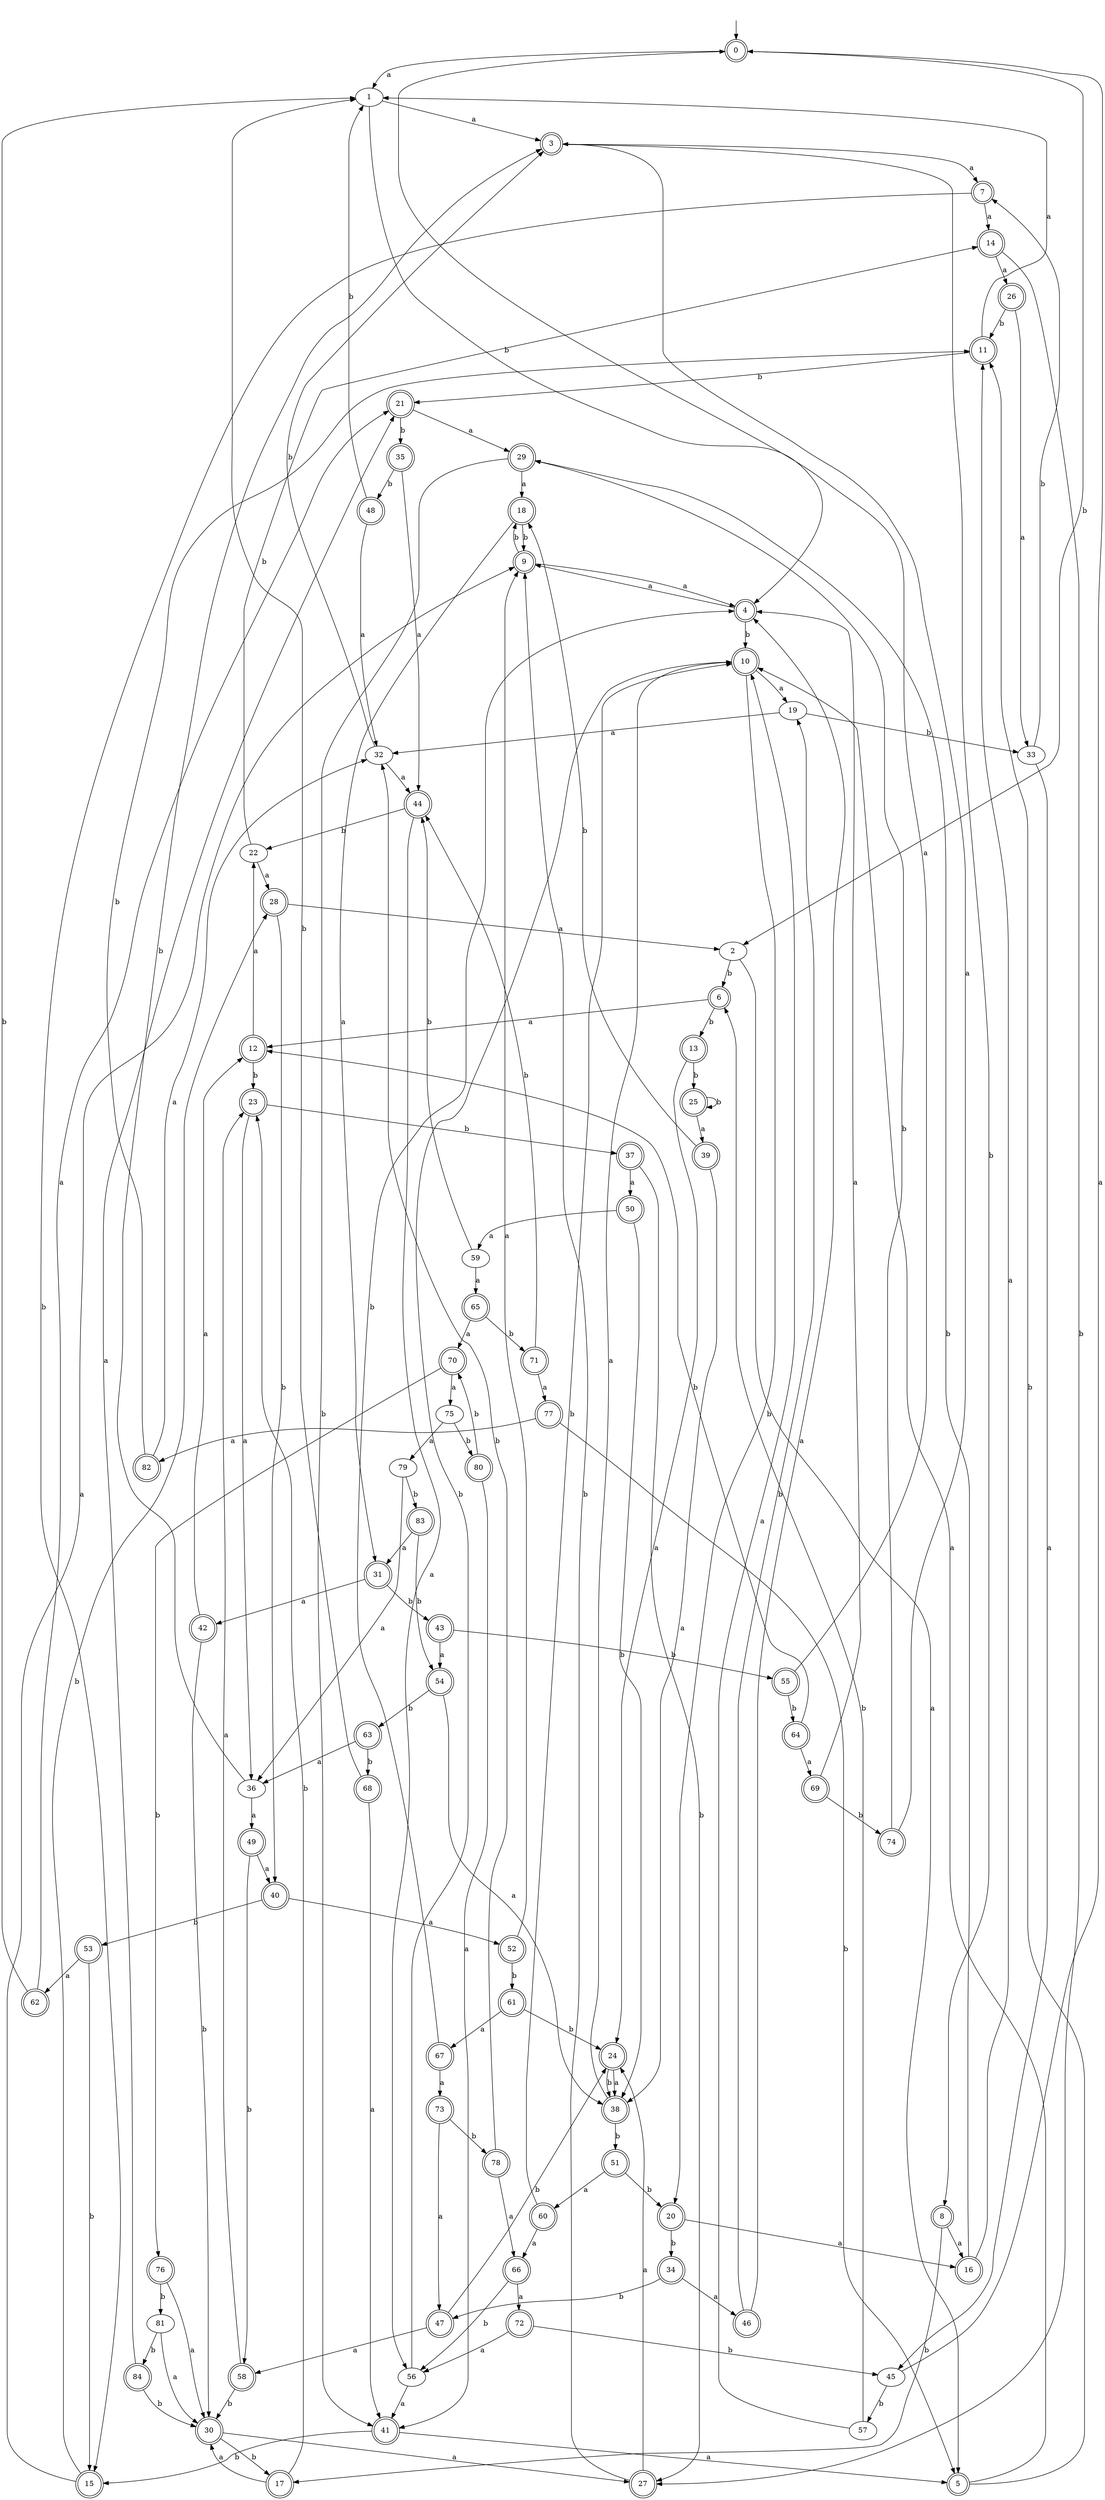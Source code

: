 digraph RandomDFA {
  __start0 [label="", shape=none];
  __start0 -> 0 [label=""];
  0 [shape=circle] [shape=doublecircle]
  0 -> 1 [label="a"]
  0 -> 2 [label="b"]
  1
  1 -> 3 [label="a"]
  1 -> 4 [label="b"]
  2
  2 -> 5 [label="a"]
  2 -> 6 [label="b"]
  3 [shape=doublecircle]
  3 -> 7 [label="a"]
  3 -> 8 [label="b"]
  4 [shape=doublecircle]
  4 -> 9 [label="a"]
  4 -> 10 [label="b"]
  5 [shape=doublecircle]
  5 -> 10 [label="a"]
  5 -> 11 [label="b"]
  6 [shape=doublecircle]
  6 -> 12 [label="a"]
  6 -> 13 [label="b"]
  7 [shape=doublecircle]
  7 -> 14 [label="a"]
  7 -> 15 [label="b"]
  8 [shape=doublecircle]
  8 -> 16 [label="a"]
  8 -> 17 [label="b"]
  9 [shape=doublecircle]
  9 -> 4 [label="a"]
  9 -> 18 [label="b"]
  10 [shape=doublecircle]
  10 -> 19 [label="a"]
  10 -> 20 [label="b"]
  11 [shape=doublecircle]
  11 -> 1 [label="a"]
  11 -> 21 [label="b"]
  12 [shape=doublecircle]
  12 -> 22 [label="a"]
  12 -> 23 [label="b"]
  13 [shape=doublecircle]
  13 -> 24 [label="a"]
  13 -> 25 [label="b"]
  14 [shape=doublecircle]
  14 -> 26 [label="a"]
  14 -> 27 [label="b"]
  15 [shape=doublecircle]
  15 -> 9 [label="a"]
  15 -> 28 [label="b"]
  16 [shape=doublecircle]
  16 -> 11 [label="a"]
  16 -> 29 [label="b"]
  17 [shape=doublecircle]
  17 -> 30 [label="a"]
  17 -> 23 [label="b"]
  18 [shape=doublecircle]
  18 -> 31 [label="a"]
  18 -> 9 [label="b"]
  19
  19 -> 32 [label="a"]
  19 -> 33 [label="b"]
  20 [shape=doublecircle]
  20 -> 16 [label="a"]
  20 -> 34 [label="b"]
  21 [shape=doublecircle]
  21 -> 29 [label="a"]
  21 -> 35 [label="b"]
  22
  22 -> 28 [label="a"]
  22 -> 14 [label="b"]
  23 [shape=doublecircle]
  23 -> 36 [label="a"]
  23 -> 37 [label="b"]
  24 [shape=doublecircle]
  24 -> 38 [label="a"]
  24 -> 38 [label="b"]
  25 [shape=doublecircle]
  25 -> 39 [label="a"]
  25 -> 25 [label="b"]
  26 [shape=doublecircle]
  26 -> 33 [label="a"]
  26 -> 11 [label="b"]
  27 [shape=doublecircle]
  27 -> 24 [label="a"]
  27 -> 9 [label="b"]
  28 [shape=doublecircle]
  28 -> 2 [label="a"]
  28 -> 40 [label="b"]
  29 [shape=doublecircle]
  29 -> 18 [label="a"]
  29 -> 41 [label="b"]
  30 [shape=doublecircle]
  30 -> 27 [label="a"]
  30 -> 17 [label="b"]
  31 [shape=doublecircle]
  31 -> 42 [label="a"]
  31 -> 43 [label="b"]
  32
  32 -> 44 [label="a"]
  32 -> 3 [label="b"]
  33
  33 -> 45 [label="a"]
  33 -> 7 [label="b"]
  34 [shape=doublecircle]
  34 -> 46 [label="a"]
  34 -> 47 [label="b"]
  35 [shape=doublecircle]
  35 -> 44 [label="a"]
  35 -> 48 [label="b"]
  36
  36 -> 49 [label="a"]
  36 -> 3 [label="b"]
  37 [shape=doublecircle]
  37 -> 50 [label="a"]
  37 -> 27 [label="b"]
  38 [shape=doublecircle]
  38 -> 10 [label="a"]
  38 -> 51 [label="b"]
  39 [shape=doublecircle]
  39 -> 38 [label="a"]
  39 -> 18 [label="b"]
  40 [shape=doublecircle]
  40 -> 52 [label="a"]
  40 -> 53 [label="b"]
  41 [shape=doublecircle]
  41 -> 5 [label="a"]
  41 -> 15 [label="b"]
  42 [shape=doublecircle]
  42 -> 12 [label="a"]
  42 -> 30 [label="b"]
  43 [shape=doublecircle]
  43 -> 54 [label="a"]
  43 -> 55 [label="b"]
  44 [shape=doublecircle]
  44 -> 56 [label="a"]
  44 -> 22 [label="b"]
  45
  45 -> 0 [label="a"]
  45 -> 57 [label="b"]
  46 [shape=doublecircle]
  46 -> 4 [label="a"]
  46 -> 19 [label="b"]
  47 [shape=doublecircle]
  47 -> 58 [label="a"]
  47 -> 24 [label="b"]
  48 [shape=doublecircle]
  48 -> 32 [label="a"]
  48 -> 1 [label="b"]
  49 [shape=doublecircle]
  49 -> 40 [label="a"]
  49 -> 58 [label="b"]
  50 [shape=doublecircle]
  50 -> 59 [label="a"]
  50 -> 38 [label="b"]
  51 [shape=doublecircle]
  51 -> 60 [label="a"]
  51 -> 20 [label="b"]
  52 [shape=doublecircle]
  52 -> 9 [label="a"]
  52 -> 61 [label="b"]
  53 [shape=doublecircle]
  53 -> 62 [label="a"]
  53 -> 15 [label="b"]
  54 [shape=doublecircle]
  54 -> 38 [label="a"]
  54 -> 63 [label="b"]
  55 [shape=doublecircle]
  55 -> 0 [label="a"]
  55 -> 64 [label="b"]
  56
  56 -> 41 [label="a"]
  56 -> 10 [label="b"]
  57
  57 -> 10 [label="a"]
  57 -> 6 [label="b"]
  58 [shape=doublecircle]
  58 -> 23 [label="a"]
  58 -> 30 [label="b"]
  59
  59 -> 65 [label="a"]
  59 -> 44 [label="b"]
  60 [shape=doublecircle]
  60 -> 66 [label="a"]
  60 -> 10 [label="b"]
  61 [shape=doublecircle]
  61 -> 67 [label="a"]
  61 -> 24 [label="b"]
  62 [shape=doublecircle]
  62 -> 21 [label="a"]
  62 -> 1 [label="b"]
  63 [shape=doublecircle]
  63 -> 36 [label="a"]
  63 -> 68 [label="b"]
  64 [shape=doublecircle]
  64 -> 69 [label="a"]
  64 -> 12 [label="b"]
  65 [shape=doublecircle]
  65 -> 70 [label="a"]
  65 -> 71 [label="b"]
  66 [shape=doublecircle]
  66 -> 72 [label="a"]
  66 -> 56 [label="b"]
  67 [shape=doublecircle]
  67 -> 73 [label="a"]
  67 -> 4 [label="b"]
  68 [shape=doublecircle]
  68 -> 41 [label="a"]
  68 -> 1 [label="b"]
  69 [shape=doublecircle]
  69 -> 4 [label="a"]
  69 -> 74 [label="b"]
  70 [shape=doublecircle]
  70 -> 75 [label="a"]
  70 -> 76 [label="b"]
  71 [shape=doublecircle]
  71 -> 77 [label="a"]
  71 -> 44 [label="b"]
  72 [shape=doublecircle]
  72 -> 56 [label="a"]
  72 -> 45 [label="b"]
  73 [shape=doublecircle]
  73 -> 47 [label="a"]
  73 -> 78 [label="b"]
  74 [shape=doublecircle]
  74 -> 3 [label="a"]
  74 -> 29 [label="b"]
  75
  75 -> 79 [label="a"]
  75 -> 80 [label="b"]
  76 [shape=doublecircle]
  76 -> 30 [label="a"]
  76 -> 81 [label="b"]
  77 [shape=doublecircle]
  77 -> 82 [label="a"]
  77 -> 5 [label="b"]
  78 [shape=doublecircle]
  78 -> 66 [label="a"]
  78 -> 32 [label="b"]
  79
  79 -> 36 [label="a"]
  79 -> 83 [label="b"]
  80 [shape=doublecircle]
  80 -> 41 [label="a"]
  80 -> 70 [label="b"]
  81
  81 -> 30 [label="a"]
  81 -> 84 [label="b"]
  82 [shape=doublecircle]
  82 -> 32 [label="a"]
  82 -> 11 [label="b"]
  83 [shape=doublecircle]
  83 -> 31 [label="a"]
  83 -> 54 [label="b"]
  84 [shape=doublecircle]
  84 -> 21 [label="a"]
  84 -> 30 [label="b"]
}
